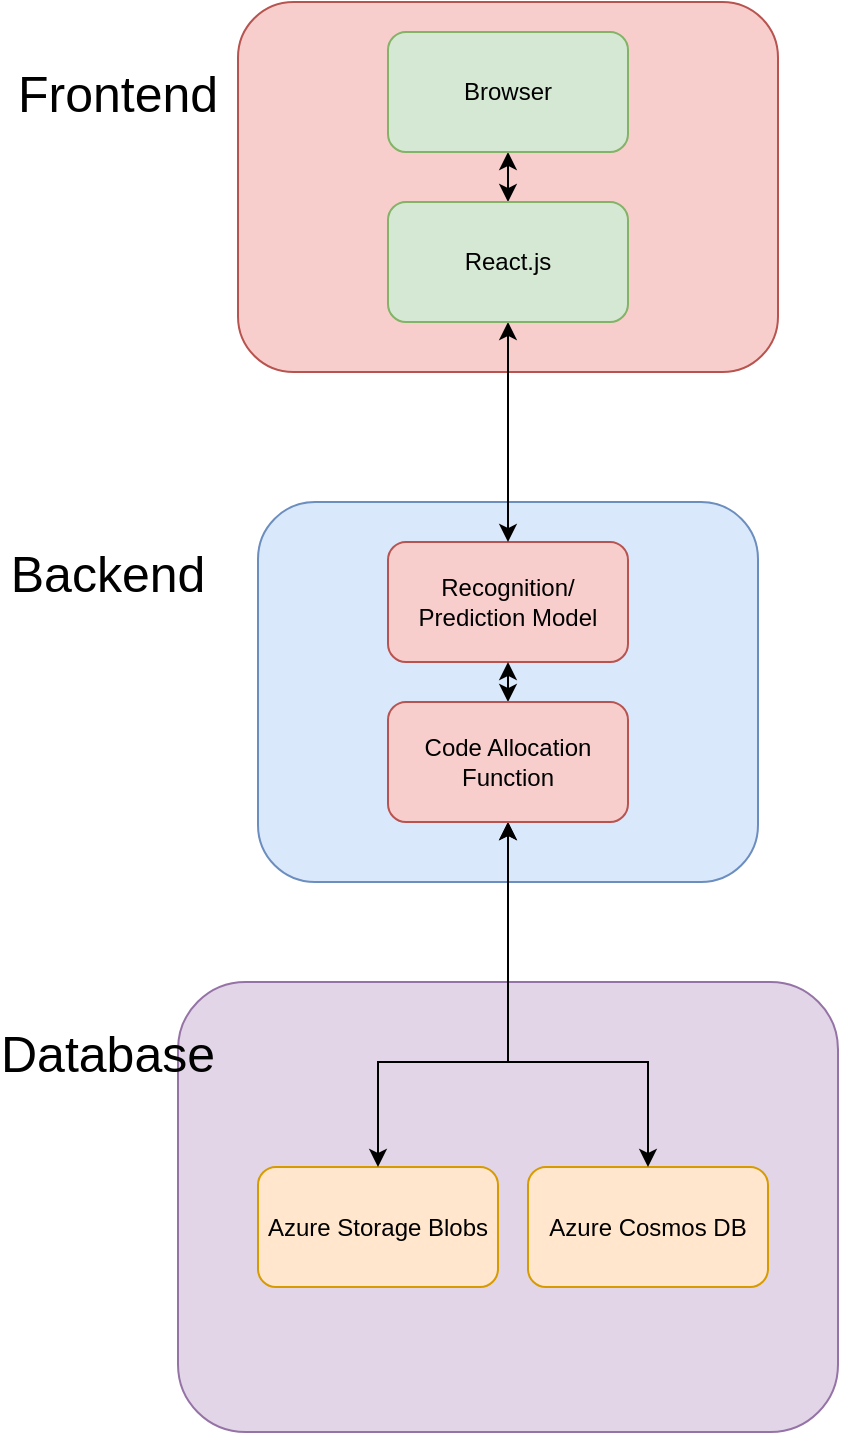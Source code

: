 <mxfile version="16.5.3" type="device"><diagram id="mNcQIZwFd5JoH6KU5wMV" name="Page-1"><mxGraphModel dx="1422" dy="790" grid="1" gridSize="10" guides="1" tooltips="1" connect="1" arrows="1" fold="1" page="1" pageScale="1" pageWidth="850" pageHeight="1100" math="0" shadow="0"><root><mxCell id="0"/><mxCell id="1" parent="0"/><mxCell id="euGHCBsbyOQUmoZwDmNA-1" value="" style="rounded=1;whiteSpace=wrap;html=1;fillColor=#f8cecc;strokeColor=#b85450;" vertex="1" parent="1"><mxGeometry x="355" y="30" width="270" height="185" as="geometry"/></mxCell><mxCell id="euGHCBsbyOQUmoZwDmNA-2" value="" style="rounded=1;whiteSpace=wrap;html=1;fillColor=#e1d5e7;strokeColor=#9673a6;" vertex="1" parent="1"><mxGeometry x="325" y="520" width="330" height="225" as="geometry"/></mxCell><mxCell id="euGHCBsbyOQUmoZwDmNA-3" value="&lt;font style=&quot;font-size: 25px&quot;&gt;Frontend&lt;/font&gt;" style="text;html=1;strokeColor=none;fillColor=none;align=center;verticalAlign=middle;whiteSpace=wrap;rounded=0;" vertex="1" parent="1"><mxGeometry x="265" y="60" width="60" height="30" as="geometry"/></mxCell><mxCell id="euGHCBsbyOQUmoZwDmNA-4" value="&lt;font style=&quot;font-size: 25px&quot;&gt;Backend&lt;/font&gt;" style="text;html=1;strokeColor=none;fillColor=none;align=center;verticalAlign=middle;whiteSpace=wrap;rounded=0;" vertex="1" parent="1"><mxGeometry x="260" y="300" width="60" height="30" as="geometry"/></mxCell><mxCell id="euGHCBsbyOQUmoZwDmNA-5" value="&lt;font style=&quot;font-size: 25px&quot;&gt;Database&lt;/font&gt;" style="text;html=1;strokeColor=none;fillColor=none;align=center;verticalAlign=middle;whiteSpace=wrap;rounded=0;" vertex="1" parent="1"><mxGeometry x="260" y="540" width="60" height="30" as="geometry"/></mxCell><mxCell id="euGHCBsbyOQUmoZwDmNA-6" value="" style="rounded=1;whiteSpace=wrap;html=1;fillColor=#dae8fc;strokeColor=#6c8ebf;" vertex="1" parent="1"><mxGeometry x="365" y="280" width="250" height="190" as="geometry"/></mxCell><mxCell id="euGHCBsbyOQUmoZwDmNA-7" value="Azure Storage Blobs" style="rounded=1;whiteSpace=wrap;html=1;fillColor=#ffe6cc;strokeColor=#d79b00;" vertex="1" parent="1"><mxGeometry x="365" y="612.5" width="120" height="60" as="geometry"/></mxCell><mxCell id="euGHCBsbyOQUmoZwDmNA-8" value="Azure Cosmos DB" style="rounded=1;whiteSpace=wrap;html=1;fillColor=#ffe6cc;strokeColor=#d79b00;" vertex="1" parent="1"><mxGeometry x="500" y="612.5" width="120" height="60" as="geometry"/></mxCell><mxCell id="euGHCBsbyOQUmoZwDmNA-9" style="edgeStyle=orthogonalEdgeStyle;rounded=0;orthogonalLoop=1;jettySize=auto;html=1;entryX=0.5;entryY=0;entryDx=0;entryDy=0;startArrow=classic;startFill=1;exitX=0.5;exitY=1;exitDx=0;exitDy=0;" edge="1" parent="1" source="euGHCBsbyOQUmoZwDmNA-17" target="euGHCBsbyOQUmoZwDmNA-7"><mxGeometry relative="1" as="geometry"><Array as="points"><mxPoint x="490" y="560"/><mxPoint x="425" y="560"/></Array></mxGeometry></mxCell><mxCell id="euGHCBsbyOQUmoZwDmNA-10" style="edgeStyle=orthogonalEdgeStyle;rounded=0;orthogonalLoop=1;jettySize=auto;html=1;entryX=0.5;entryY=0;entryDx=0;entryDy=0;startArrow=classic;startFill=1;exitX=0.5;exitY=1;exitDx=0;exitDy=0;" edge="1" parent="1" source="euGHCBsbyOQUmoZwDmNA-17" target="euGHCBsbyOQUmoZwDmNA-8"><mxGeometry relative="1" as="geometry"><Array as="points"><mxPoint x="490" y="560"/><mxPoint x="560" y="560"/></Array></mxGeometry></mxCell><mxCell id="euGHCBsbyOQUmoZwDmNA-11" value="Recognition/ Prediction Model" style="rounded=1;whiteSpace=wrap;html=1;fillColor=#f8cecc;strokeColor=#b85450;" vertex="1" parent="1"><mxGeometry x="430" y="300" width="120" height="60" as="geometry"/></mxCell><mxCell id="euGHCBsbyOQUmoZwDmNA-12" style="edgeStyle=orthogonalEdgeStyle;rounded=0;orthogonalLoop=1;jettySize=auto;html=1;startArrow=classic;startFill=1;" edge="1" parent="1" source="euGHCBsbyOQUmoZwDmNA-13" target="euGHCBsbyOQUmoZwDmNA-15"><mxGeometry relative="1" as="geometry"/></mxCell><mxCell id="euGHCBsbyOQUmoZwDmNA-13" value="Browser" style="rounded=1;whiteSpace=wrap;html=1;fillColor=#d5e8d4;strokeColor=#82b366;" vertex="1" parent="1"><mxGeometry x="430" y="45" width="120" height="60" as="geometry"/></mxCell><mxCell id="euGHCBsbyOQUmoZwDmNA-14" style="edgeStyle=orthogonalEdgeStyle;rounded=0;orthogonalLoop=1;jettySize=auto;html=1;entryX=0.5;entryY=0;entryDx=0;entryDy=0;startArrow=classic;startFill=1;" edge="1" parent="1" source="euGHCBsbyOQUmoZwDmNA-15" target="euGHCBsbyOQUmoZwDmNA-11"><mxGeometry relative="1" as="geometry"/></mxCell><mxCell id="euGHCBsbyOQUmoZwDmNA-15" value="React.js" style="rounded=1;whiteSpace=wrap;html=1;fillColor=#d5e8d4;strokeColor=#82b366;" vertex="1" parent="1"><mxGeometry x="430" y="130" width="120" height="60" as="geometry"/></mxCell><mxCell id="euGHCBsbyOQUmoZwDmNA-16" style="edgeStyle=orthogonalEdgeStyle;rounded=0;orthogonalLoop=1;jettySize=auto;html=1;exitX=0.5;exitY=0;exitDx=0;exitDy=0;entryX=0.5;entryY=1;entryDx=0;entryDy=0;startArrow=classic;startFill=1;" edge="1" parent="1" source="euGHCBsbyOQUmoZwDmNA-17" target="euGHCBsbyOQUmoZwDmNA-11"><mxGeometry relative="1" as="geometry"/></mxCell><mxCell id="euGHCBsbyOQUmoZwDmNA-17" value="Code Allocation Function" style="rounded=1;whiteSpace=wrap;html=1;fillColor=#f8cecc;strokeColor=#b85450;" vertex="1" parent="1"><mxGeometry x="430" y="380" width="120" height="60" as="geometry"/></mxCell></root></mxGraphModel></diagram></mxfile>